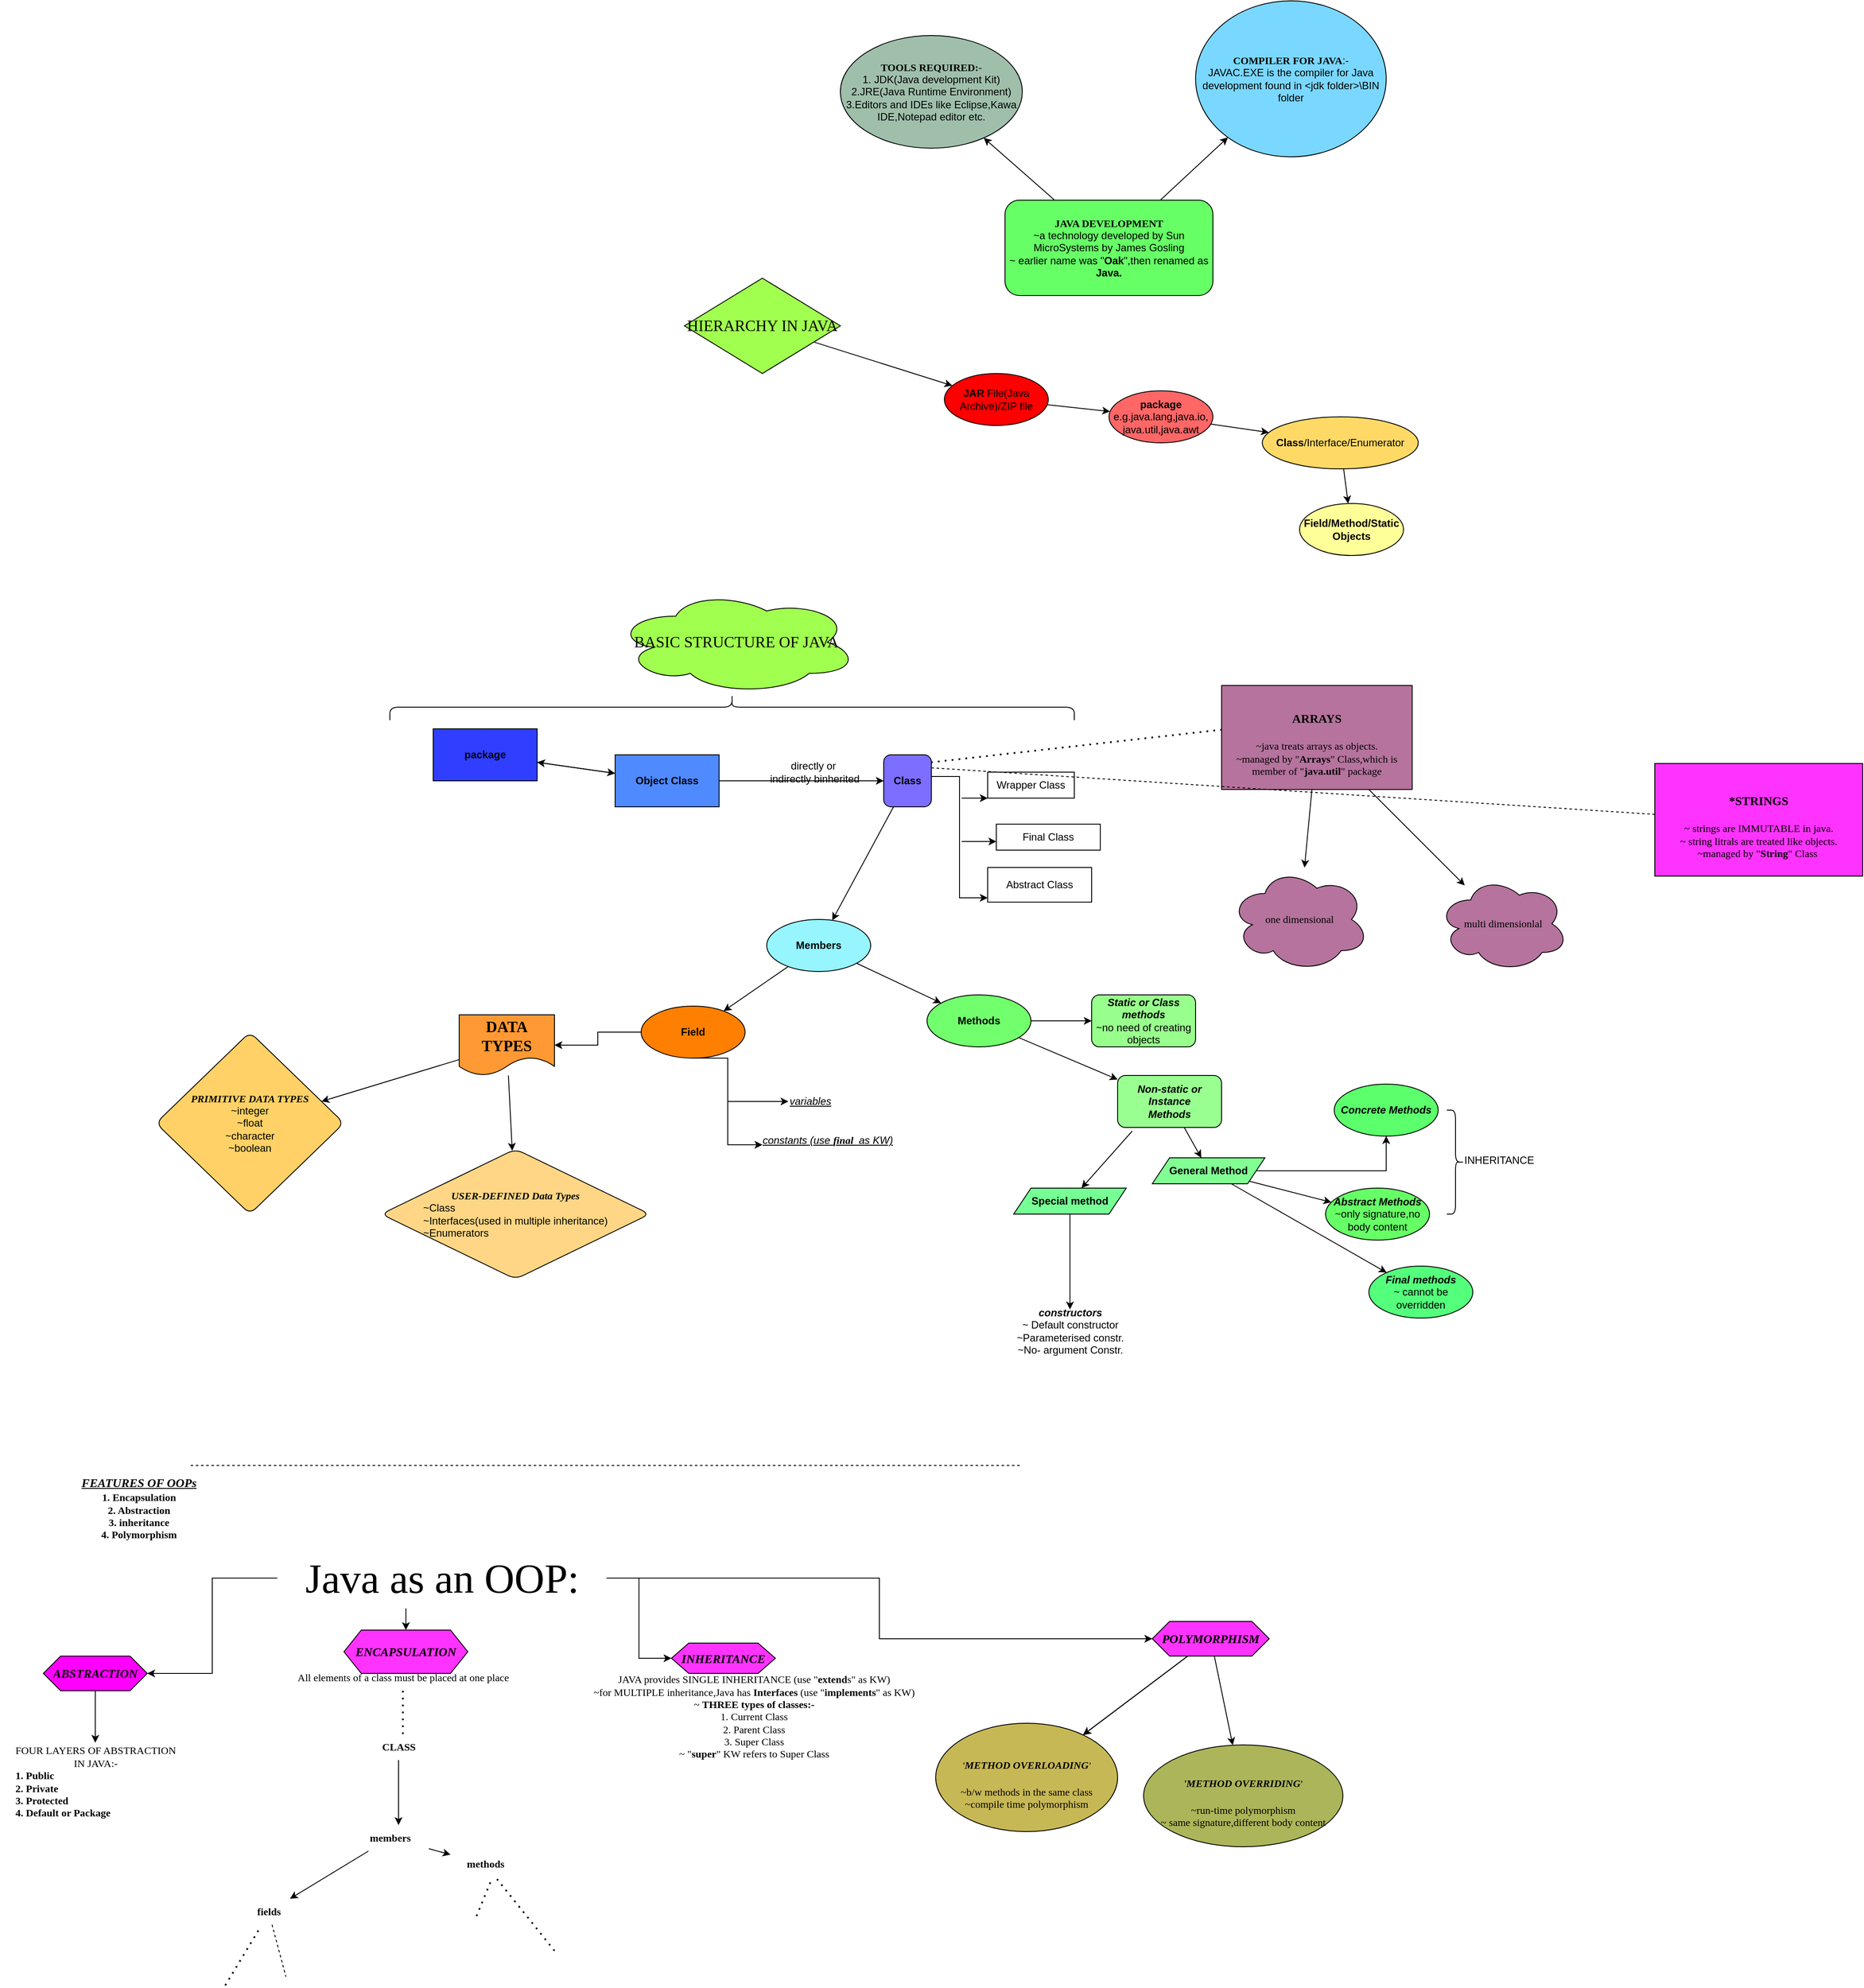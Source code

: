 <mxfile version="20.0.4" type="github" pages="2">
  <diagram id="sH5qiCcOdGeGCvfAOboL" name="Page-1">
    <mxGraphModel dx="1935" dy="1651" grid="1" gridSize="10" guides="1" tooltips="1" connect="1" arrows="1" fold="1" page="1" pageScale="1" pageWidth="827" pageHeight="1169" math="0" shadow="0">
      <root>
        <mxCell id="0" />
        <mxCell id="1" parent="0" />
        <mxCell id="B9Iz-INxXwkHirPRDV6O-6" value="" style="edgeStyle=none;rounded=0;orthogonalLoop=1;jettySize=auto;html=1;" parent="1" source="B9Iz-INxXwkHirPRDV6O-1" target="B9Iz-INxXwkHirPRDV6O-5" edge="1">
          <mxGeometry relative="1" as="geometry" />
        </mxCell>
        <mxCell id="B9Iz-INxXwkHirPRDV6O-11" value="" style="edgeStyle=none;rounded=0;orthogonalLoop=1;jettySize=auto;html=1;" parent="1" source="B9Iz-INxXwkHirPRDV6O-1" target="B9Iz-INxXwkHirPRDV6O-10" edge="1">
          <mxGeometry relative="1" as="geometry" />
        </mxCell>
        <mxCell id="B9Iz-INxXwkHirPRDV6O-1" value="&lt;font face=&quot;Lucida Console&quot;&gt;&lt;b&gt;JAVA DEVELOPMENT&lt;/b&gt;&lt;/font&gt;&lt;br&gt;~a technology developed by Sun MicroSystems by James Gosling&lt;br&gt;~ earlier name was &quot;&lt;b&gt;Oak&lt;/b&gt;&quot;,then renamed as &lt;b&gt;Java.&lt;/b&gt;" style="rounded=1;whiteSpace=wrap;html=1;fillColor=#66FF66;" parent="1" vertex="1">
          <mxGeometry x="350" y="220" width="240" height="110" as="geometry" />
        </mxCell>
        <mxCell id="B9Iz-INxXwkHirPRDV6O-5" value="&lt;font face=&quot;Lucida Console&quot;&gt;&lt;b&gt;TOOLS REQUIRED:&lt;/b&gt;-&lt;/font&gt;&lt;br&gt;1. JDK(Java development Kit)&lt;br&gt;2.JRE(Java Runtime Environment)&lt;br&gt;3.Editors and IDEs like Eclipse,Kawa IDE,Notepad editor etc." style="ellipse;whiteSpace=wrap;html=1;rounded=1;strokeColor=#000000;fillColor=#9FBFAB;" parent="1" vertex="1">
          <mxGeometry x="160" y="30" width="210" height="130" as="geometry" />
        </mxCell>
        <mxCell id="B9Iz-INxXwkHirPRDV6O-10" value="&lt;b&gt;&lt;font face=&quot;Lucida Console&quot;&gt;COMPILER FOR JAVA&lt;/font&gt;&lt;/b&gt;:-&lt;br&gt;JAVAC.EXE is the compiler for Java development found in &amp;lt;jdk folder&amp;gt;\BIN folder" style="ellipse;whiteSpace=wrap;html=1;rounded=1;fillColor=#7AD7FF;" parent="1" vertex="1">
          <mxGeometry x="570" y="-10" width="220" height="180" as="geometry" />
        </mxCell>
        <mxCell id="B9Iz-INxXwkHirPRDV6O-14" value="" style="edgeStyle=none;rounded=0;orthogonalLoop=1;jettySize=auto;html=1;" parent="1" source="B9Iz-INxXwkHirPRDV6O-12" target="B9Iz-INxXwkHirPRDV6O-13" edge="1">
          <mxGeometry relative="1" as="geometry" />
        </mxCell>
        <mxCell id="B9Iz-INxXwkHirPRDV6O-12" value="&lt;font face=&quot;Georgia&quot; style=&quot;font-size: 18px;&quot;&gt;HIERARCHY IN JAVA&lt;/font&gt;" style="rhombus;whiteSpace=wrap;html=1;strokeColor=#000000;fillColor=#A1FF4F;" parent="1" vertex="1">
          <mxGeometry x="-20" y="310" width="180" height="110" as="geometry" />
        </mxCell>
        <mxCell id="B9Iz-INxXwkHirPRDV6O-16" value="" style="edgeStyle=none;rounded=0;orthogonalLoop=1;jettySize=auto;html=1;" parent="1" source="B9Iz-INxXwkHirPRDV6O-13" target="B9Iz-INxXwkHirPRDV6O-15" edge="1">
          <mxGeometry relative="1" as="geometry" />
        </mxCell>
        <mxCell id="B9Iz-INxXwkHirPRDV6O-13" value="&lt;b&gt;JAR &lt;/b&gt;File(Java Archive)/ZIP file" style="ellipse;whiteSpace=wrap;html=1;fillColor=#FF0000;strokeColor=#000000;" parent="1" vertex="1">
          <mxGeometry x="280" y="420" width="120" height="60" as="geometry" />
        </mxCell>
        <mxCell id="B9Iz-INxXwkHirPRDV6O-18" value="" style="edgeStyle=none;rounded=0;orthogonalLoop=1;jettySize=auto;html=1;" parent="1" source="B9Iz-INxXwkHirPRDV6O-15" target="B9Iz-INxXwkHirPRDV6O-17" edge="1">
          <mxGeometry relative="1" as="geometry" />
        </mxCell>
        <mxCell id="B9Iz-INxXwkHirPRDV6O-15" value="&lt;b&gt;package&lt;/b&gt;&lt;br&gt;e.g.java.lang,java.io,&lt;br&gt;java.util,java.awt" style="ellipse;whiteSpace=wrap;html=1;fillColor=#FF6666;strokeColor=#000000;" parent="1" vertex="1">
          <mxGeometry x="470" y="440" width="120" height="60" as="geometry" />
        </mxCell>
        <mxCell id="B9Iz-INxXwkHirPRDV6O-20" value="" style="edgeStyle=none;rounded=0;orthogonalLoop=1;jettySize=auto;html=1;" parent="1" source="B9Iz-INxXwkHirPRDV6O-17" target="B9Iz-INxXwkHirPRDV6O-19" edge="1">
          <mxGeometry relative="1" as="geometry" />
        </mxCell>
        <mxCell id="B9Iz-INxXwkHirPRDV6O-17" value="&lt;b&gt;Class&lt;/b&gt;/Interface/Enumerator" style="ellipse;whiteSpace=wrap;html=1;fillColor=#FFD966;strokeColor=#000000;" parent="1" vertex="1">
          <mxGeometry x="647" y="470" width="180" height="60" as="geometry" />
        </mxCell>
        <mxCell id="B9Iz-INxXwkHirPRDV6O-19" value="&lt;b&gt;Field/Method/Static Objects&lt;/b&gt;" style="ellipse;whiteSpace=wrap;html=1;fillColor=#FFFF99;strokeColor=#000000;" parent="1" vertex="1">
          <mxGeometry x="690" y="570" width="120" height="60" as="geometry" />
        </mxCell>
        <mxCell id="B9Iz-INxXwkHirPRDV6O-23" value="&lt;font face=&quot;Comic Sans MS&quot; style=&quot;font-size: 18px;&quot;&gt;BASIC STRUCTURE OF JAVA&lt;/font&gt;" style="ellipse;shape=cloud;whiteSpace=wrap;html=1;strokeColor=#000000;fillColor=#A1FF4F;" parent="1" vertex="1">
          <mxGeometry x="-100" y="670" width="280" height="120" as="geometry" />
        </mxCell>
        <mxCell id="B9Iz-INxXwkHirPRDV6O-32" value="" style="edgeStyle=none;rounded=0;orthogonalLoop=1;jettySize=auto;html=1;" parent="1" source="B9Iz-INxXwkHirPRDV6O-27" target="B9Iz-INxXwkHirPRDV6O-31" edge="1">
          <mxGeometry relative="1" as="geometry" />
        </mxCell>
        <mxCell id="B9Iz-INxXwkHirPRDV6O-27" value="&lt;b&gt;package&lt;/b&gt;" style="whiteSpace=wrap;html=1;strokeColor=#000000;fillColor=#303EFF;" parent="1" vertex="1">
          <mxGeometry x="-310" y="830" width="120" height="60" as="geometry" />
        </mxCell>
        <mxCell id="B9Iz-INxXwkHirPRDV6O-28" value="" style="shape=curlyBracket;whiteSpace=wrap;html=1;rounded=1;flipH=1;strokeColor=#000000;fillColor=#FF8000;direction=south;" parent="1" vertex="1">
          <mxGeometry x="-360" y="790" width="790" height="30" as="geometry" />
        </mxCell>
        <mxCell id="B9Iz-INxXwkHirPRDV6O-36" value="" style="edgeStyle=none;rounded=0;orthogonalLoop=1;jettySize=auto;html=1;" parent="1" source="B9Iz-INxXwkHirPRDV6O-31" target="B9Iz-INxXwkHirPRDV6O-35" edge="1">
          <mxGeometry relative="1" as="geometry" />
        </mxCell>
        <mxCell id="1tp41s8w3gV_eY9NmaiI-1" value="" style="edgeStyle=none;rounded=0;orthogonalLoop=1;jettySize=auto;html=1;fontFamily=Verdana;fontSize=12;" parent="1" source="B9Iz-INxXwkHirPRDV6O-31" target="B9Iz-INxXwkHirPRDV6O-27" edge="1">
          <mxGeometry relative="1" as="geometry" />
        </mxCell>
        <mxCell id="B9Iz-INxXwkHirPRDV6O-31" value="&lt;b&gt;Object Class&lt;/b&gt;" style="whiteSpace=wrap;html=1;fillColor=#4F8AFF;strokeColor=#000000;" parent="1" vertex="1">
          <mxGeometry x="-100" y="860" width="120" height="60" as="geometry" />
        </mxCell>
        <mxCell id="B9Iz-INxXwkHirPRDV6O-39" style="edgeStyle=elbowEdgeStyle;rounded=0;orthogonalLoop=1;jettySize=auto;html=1;exitX=1;exitY=0.5;exitDx=0;exitDy=0;" parent="1" edge="1">
          <mxGeometry relative="1" as="geometry">
            <mxPoint x="330" y="1025" as="targetPoint" />
            <mxPoint x="265" y="885" as="sourcePoint" />
          </mxGeometry>
        </mxCell>
        <mxCell id="B9Iz-INxXwkHirPRDV6O-50" value="" style="edgeStyle=none;rounded=0;orthogonalLoop=1;jettySize=auto;html=1;" parent="1" source="B9Iz-INxXwkHirPRDV6O-35" target="B9Iz-INxXwkHirPRDV6O-49" edge="1">
          <mxGeometry relative="1" as="geometry" />
        </mxCell>
        <mxCell id="B9Iz-INxXwkHirPRDV6O-35" value="&lt;b&gt;Class&lt;/b&gt;" style="rounded=1;whiteSpace=wrap;html=1;fillColor=#7C6EFF;strokeColor=#000000;" parent="1" vertex="1">
          <mxGeometry x="210" y="860" width="55" height="60" as="geometry" />
        </mxCell>
        <mxCell id="B9Iz-INxXwkHirPRDV6O-37" value="directly or&amp;nbsp;&lt;br&gt;indirectly binherited" style="text;html=1;align=center;verticalAlign=middle;resizable=0;points=[];autosize=1;strokeColor=none;fillColor=none;" parent="1" vertex="1">
          <mxGeometry x="65" y="860" width="130" height="40" as="geometry" />
        </mxCell>
        <mxCell id="B9Iz-INxXwkHirPRDV6O-40" value="" style="endArrow=classic;html=1;rounded=0;" parent="1" edge="1">
          <mxGeometry width="50" height="50" relative="1" as="geometry">
            <mxPoint x="300" y="910" as="sourcePoint" />
            <mxPoint x="330" y="910" as="targetPoint" />
          </mxGeometry>
        </mxCell>
        <mxCell id="B9Iz-INxXwkHirPRDV6O-41" value="Wrapper Class" style="whiteSpace=wrap;html=1;strokeColor=#000000;fillColor=#FFFFFF;" parent="1" vertex="1">
          <mxGeometry x="330" y="880" width="100" height="30" as="geometry" />
        </mxCell>
        <mxCell id="B9Iz-INxXwkHirPRDV6O-43" value="" style="endArrow=classic;html=1;rounded=0;" parent="1" edge="1">
          <mxGeometry width="50" height="50" relative="1" as="geometry">
            <mxPoint x="300" y="960" as="sourcePoint" />
            <mxPoint x="340" y="960" as="targetPoint" />
          </mxGeometry>
        </mxCell>
        <mxCell id="B9Iz-INxXwkHirPRDV6O-44" value="Final Class" style="whiteSpace=wrap;html=1;strokeColor=#000000;fillColor=#FFFFFF;" parent="1" vertex="1">
          <mxGeometry x="340" y="940" width="120" height="30" as="geometry" />
        </mxCell>
        <mxCell id="B9Iz-INxXwkHirPRDV6O-45" value="Abstract Class" style="whiteSpace=wrap;html=1;strokeColor=#000000;fillColor=#FFFFFF;" parent="1" vertex="1">
          <mxGeometry x="330" y="990" width="120" height="40" as="geometry" />
        </mxCell>
        <mxCell id="B9Iz-INxXwkHirPRDV6O-52" value="" style="edgeStyle=none;rounded=0;orthogonalLoop=1;jettySize=auto;html=1;" parent="1" source="B9Iz-INxXwkHirPRDV6O-49" target="B9Iz-INxXwkHirPRDV6O-51" edge="1">
          <mxGeometry relative="1" as="geometry" />
        </mxCell>
        <mxCell id="B9Iz-INxXwkHirPRDV6O-57" value="" style="edgeStyle=none;rounded=0;orthogonalLoop=1;jettySize=auto;html=1;" parent="1" source="B9Iz-INxXwkHirPRDV6O-49" target="B9Iz-INxXwkHirPRDV6O-56" edge="1">
          <mxGeometry relative="1" as="geometry" />
        </mxCell>
        <mxCell id="B9Iz-INxXwkHirPRDV6O-49" value="&lt;b&gt;Members&lt;/b&gt;" style="ellipse;whiteSpace=wrap;html=1;fillColor=#96F5FF;strokeColor=#000000;rounded=1;" parent="1" vertex="1">
          <mxGeometry x="75" y="1050" width="120" height="60" as="geometry" />
        </mxCell>
        <mxCell id="B9Iz-INxXwkHirPRDV6O-59" value="" style="edgeStyle=none;rounded=0;orthogonalLoop=1;jettySize=auto;html=1;" parent="1" source="B9Iz-INxXwkHirPRDV6O-51" target="B9Iz-INxXwkHirPRDV6O-58" edge="1">
          <mxGeometry relative="1" as="geometry" />
        </mxCell>
        <mxCell id="B9Iz-INxXwkHirPRDV6O-61" value="" style="edgeStyle=none;rounded=0;orthogonalLoop=1;jettySize=auto;html=1;" parent="1" source="B9Iz-INxXwkHirPRDV6O-51" target="B9Iz-INxXwkHirPRDV6O-60" edge="1">
          <mxGeometry relative="1" as="geometry" />
        </mxCell>
        <mxCell id="B9Iz-INxXwkHirPRDV6O-51" value="&lt;b&gt;Methods&lt;/b&gt;" style="ellipse;whiteSpace=wrap;html=1;fillColor=#72FF6E;strokeColor=#000000;rounded=1;" parent="1" vertex="1">
          <mxGeometry x="260" y="1137" width="120" height="60" as="geometry" />
        </mxCell>
        <mxCell id="B9Iz-INxXwkHirPRDV6O-93" style="edgeStyle=elbowEdgeStyle;rounded=0;orthogonalLoop=1;jettySize=auto;html=1;exitX=0.5;exitY=1;exitDx=0;exitDy=0;" parent="1" source="B9Iz-INxXwkHirPRDV6O-56" edge="1">
          <mxGeometry relative="1" as="geometry">
            <mxPoint x="70" y="1310" as="targetPoint" />
          </mxGeometry>
        </mxCell>
        <mxCell id="B9Iz-INxXwkHirPRDV6O-100" value="" style="edgeStyle=elbowEdgeStyle;rounded=0;orthogonalLoop=1;jettySize=auto;html=1;" parent="1" source="B9Iz-INxXwkHirPRDV6O-56" target="B9Iz-INxXwkHirPRDV6O-99" edge="1">
          <mxGeometry relative="1" as="geometry" />
        </mxCell>
        <mxCell id="B9Iz-INxXwkHirPRDV6O-56" value="&lt;b&gt;Field&lt;/b&gt;" style="ellipse;whiteSpace=wrap;html=1;fillColor=#FF8000;strokeColor=#000000;rounded=1;" parent="1" vertex="1">
          <mxGeometry x="-70" y="1150" width="120" height="60" as="geometry" />
        </mxCell>
        <mxCell id="B9Iz-INxXwkHirPRDV6O-58" value="&lt;b&gt;&lt;i&gt;Static or Class methods&lt;/i&gt;&lt;/b&gt;&lt;br&gt;~no need of creating objects" style="rounded=1;whiteSpace=wrap;html=1;fillColor=#98FF8C;strokeColor=#000000;" parent="1" vertex="1">
          <mxGeometry x="450" y="1137" width="120" height="60" as="geometry" />
        </mxCell>
        <mxCell id="B9Iz-INxXwkHirPRDV6O-63" value="" style="edgeStyle=none;rounded=0;orthogonalLoop=1;jettySize=auto;html=1;" parent="1" source="B9Iz-INxXwkHirPRDV6O-60" target="B9Iz-INxXwkHirPRDV6O-62" edge="1">
          <mxGeometry relative="1" as="geometry" />
        </mxCell>
        <mxCell id="B9Iz-INxXwkHirPRDV6O-60" value="&lt;i&gt;&lt;b&gt;Non-static or Instance&lt;br&gt;Methods&lt;/b&gt;&lt;/i&gt;" style="whiteSpace=wrap;html=1;fillColor=#99FF91;strokeColor=#000000;rounded=1;" parent="1" vertex="1">
          <mxGeometry x="480" y="1230" width="120" height="60" as="geometry" />
        </mxCell>
        <mxCell id="B9Iz-INxXwkHirPRDV6O-65" value="" style="edgeStyle=orthogonalEdgeStyle;rounded=0;orthogonalLoop=1;jettySize=auto;html=1;" parent="1" source="B9Iz-INxXwkHirPRDV6O-62" target="B9Iz-INxXwkHirPRDV6O-64" edge="1">
          <mxGeometry relative="1" as="geometry" />
        </mxCell>
        <mxCell id="B9Iz-INxXwkHirPRDV6O-69" value="" style="edgeStyle=none;rounded=0;orthogonalLoop=1;jettySize=auto;html=1;" parent="1" source="B9Iz-INxXwkHirPRDV6O-62" target="B9Iz-INxXwkHirPRDV6O-68" edge="1">
          <mxGeometry relative="1" as="geometry" />
        </mxCell>
        <mxCell id="B9Iz-INxXwkHirPRDV6O-71" value="" style="edgeStyle=none;rounded=0;orthogonalLoop=1;jettySize=auto;html=1;" parent="1" source="B9Iz-INxXwkHirPRDV6O-62" target="B9Iz-INxXwkHirPRDV6O-70" edge="1">
          <mxGeometry relative="1" as="geometry" />
        </mxCell>
        <mxCell id="B9Iz-INxXwkHirPRDV6O-83" value="" style="edgeStyle=none;rounded=0;orthogonalLoop=1;jettySize=auto;html=1;exitX=0.14;exitY=1.071;exitDx=0;exitDy=0;exitPerimeter=0;" parent="1" source="B9Iz-INxXwkHirPRDV6O-60" target="B9Iz-INxXwkHirPRDV6O-82" edge="1">
          <mxGeometry relative="1" as="geometry">
            <mxPoint x="500" y="1300" as="sourcePoint" />
          </mxGeometry>
        </mxCell>
        <mxCell id="B9Iz-INxXwkHirPRDV6O-62" value="&lt;b&gt;General Method&lt;/b&gt;" style="shape=parallelogram;perimeter=parallelogramPerimeter;whiteSpace=wrap;html=1;fixedSize=1;fillColor=#82FF93;strokeColor=#000000;rounded=1;arcSize=0;" parent="1" vertex="1">
          <mxGeometry x="520" y="1325" width="130" height="30" as="geometry" />
        </mxCell>
        <mxCell id="B9Iz-INxXwkHirPRDV6O-64" value="&lt;i&gt;&lt;b&gt;Concrete Methods&lt;/b&gt;&lt;/i&gt;" style="ellipse;whiteSpace=wrap;html=1;fillColor=#5CFF6C;strokeColor=#000000;rounded=1;arcSize=0;" parent="1" vertex="1">
          <mxGeometry x="730" y="1240" width="120" height="60" as="geometry" />
        </mxCell>
        <mxCell id="B9Iz-INxXwkHirPRDV6O-68" value="&lt;b&gt;&lt;i&gt;Abstract Methods&lt;/i&gt;&lt;/b&gt;&lt;br&gt;~only signature,no body content" style="ellipse;whiteSpace=wrap;html=1;fillColor=#66FF66;strokeColor=#000000;rounded=1;arcSize=0;" parent="1" vertex="1">
          <mxGeometry x="720" y="1360" width="120" height="60" as="geometry" />
        </mxCell>
        <mxCell id="B9Iz-INxXwkHirPRDV6O-70" value="&lt;i&gt;&lt;b&gt;Final methods&lt;/b&gt;&lt;/i&gt;&lt;br&gt;~ cannot be overridden" style="ellipse;whiteSpace=wrap;html=1;fillColor=#54FF7C;strokeColor=#000000;rounded=1;arcSize=0;" parent="1" vertex="1">
          <mxGeometry x="770" y="1450" width="120" height="60" as="geometry" />
        </mxCell>
        <mxCell id="B9Iz-INxXwkHirPRDV6O-72" value="" style="shape=curlyBracket;whiteSpace=wrap;html=1;rounded=1;flipH=1;strokeColor=#000000;fillColor=#FFFFFF;" parent="1" vertex="1">
          <mxGeometry x="860" y="1270" width="20" height="120" as="geometry" />
        </mxCell>
        <mxCell id="B9Iz-INxXwkHirPRDV6O-76" value="&lt;br&gt;INHERITANCE" style="text;html=1;align=center;verticalAlign=middle;resizable=0;points=[];autosize=1;strokeColor=none;fillColor=none;" parent="1" vertex="1">
          <mxGeometry x="870" y="1300" width="100" height="40" as="geometry" />
        </mxCell>
        <mxCell id="B9Iz-INxXwkHirPRDV6O-82" value="&lt;b&gt;Special method&lt;/b&gt;" style="shape=parallelogram;perimeter=parallelogramPerimeter;whiteSpace=wrap;html=1;fixedSize=1;fillColor=#75FF95;strokeColor=#000000;rounded=1;arcSize=0;" parent="1" vertex="1">
          <mxGeometry x="360" y="1360" width="130" height="30" as="geometry" />
        </mxCell>
        <mxCell id="B9Iz-INxXwkHirPRDV6O-90" value="" style="endArrow=classic;html=1;rounded=0;exitX=0.5;exitY=1;exitDx=0;exitDy=0;" parent="1" source="B9Iz-INxXwkHirPRDV6O-82" edge="1">
          <mxGeometry width="50" height="50" relative="1" as="geometry">
            <mxPoint x="490" y="1410" as="sourcePoint" />
            <mxPoint x="425" y="1500" as="targetPoint" />
          </mxGeometry>
        </mxCell>
        <mxCell id="B9Iz-INxXwkHirPRDV6O-92" value="&lt;b&gt;&lt;i&gt;constructors&lt;/i&gt;&lt;/b&gt;&lt;br&gt;~ Default constructor&lt;br&gt;~Parameterised constr.&lt;br&gt;~No- argument Constr." style="text;html=1;align=center;verticalAlign=middle;resizable=0;points=[];autosize=1;strokeColor=none;fillColor=none;" parent="1" vertex="1">
          <mxGeometry x="350" y="1490" width="150" height="70" as="geometry" />
        </mxCell>
        <mxCell id="B9Iz-INxXwkHirPRDV6O-94" value="" style="endArrow=classic;html=1;rounded=0;" parent="1" edge="1">
          <mxGeometry width="50" height="50" relative="1" as="geometry">
            <mxPoint x="30" y="1260" as="sourcePoint" />
            <mxPoint x="100" y="1260" as="targetPoint" />
          </mxGeometry>
        </mxCell>
        <mxCell id="B9Iz-INxXwkHirPRDV6O-95" value="&lt;u&gt;&lt;i&gt;variables&lt;/i&gt;&lt;/u&gt;" style="text;html=1;align=center;verticalAlign=middle;resizable=0;points=[];autosize=1;strokeColor=none;fillColor=none;" parent="1" vertex="1">
          <mxGeometry x="90" y="1245" width="70" height="30" as="geometry" />
        </mxCell>
        <mxCell id="B9Iz-INxXwkHirPRDV6O-96" value="&lt;i&gt;&lt;u&gt;constants (use &lt;b&gt;&lt;font face=&quot;Verdana&quot;&gt;final&amp;nbsp;&lt;/font&gt;&lt;/b&gt; as KW)&lt;/u&gt;&lt;/i&gt;" style="text;html=1;align=center;verticalAlign=middle;resizable=0;points=[];autosize=1;strokeColor=none;fillColor=none;" parent="1" vertex="1">
          <mxGeometry x="55" y="1290" width="180" height="30" as="geometry" />
        </mxCell>
        <mxCell id="B9Iz-INxXwkHirPRDV6O-104" value="" style="edgeStyle=none;rounded=0;orthogonalLoop=1;jettySize=auto;html=1;" parent="1" source="B9Iz-INxXwkHirPRDV6O-99" target="B9Iz-INxXwkHirPRDV6O-103" edge="1">
          <mxGeometry relative="1" as="geometry" />
        </mxCell>
        <mxCell id="B9Iz-INxXwkHirPRDV6O-106" value="" style="edgeStyle=none;rounded=0;orthogonalLoop=1;jettySize=auto;html=1;" parent="1" source="B9Iz-INxXwkHirPRDV6O-99" target="B9Iz-INxXwkHirPRDV6O-105" edge="1">
          <mxGeometry relative="1" as="geometry" />
        </mxCell>
        <mxCell id="B9Iz-INxXwkHirPRDV6O-99" value="&lt;font style=&quot;font-size: 18px;&quot; face=&quot;Times New Roman&quot;&gt;&lt;b&gt;DATA TYPES&lt;/b&gt;&lt;/font&gt;" style="shape=document;whiteSpace=wrap;html=1;boundedLbl=1;fillColor=#FF9933;strokeColor=#000000;rounded=1;" parent="1" vertex="1">
          <mxGeometry x="-280" y="1160" width="110" height="70" as="geometry" />
        </mxCell>
        <mxCell id="B9Iz-INxXwkHirPRDV6O-103" value="&lt;font face=&quot;Verdana&quot;&gt;&lt;b&gt;&lt;i&gt;PRIMITIVE DATA TYPES&lt;/i&gt;&lt;/b&gt;&lt;/font&gt;&lt;br&gt;~integer&lt;br&gt;~float&lt;br&gt;~character&lt;br&gt;~boolean" style="rhombus;whiteSpace=wrap;html=1;fillColor=#FFD166;strokeColor=#000000;rounded=1;" parent="1" vertex="1">
          <mxGeometry x="-630" y="1180" width="217" height="210" as="geometry" />
        </mxCell>
        <mxCell id="B9Iz-INxXwkHirPRDV6O-105" value="&lt;font face=&quot;Verdana&quot;&gt;&lt;b&gt;&lt;i&gt;USER-DEFINED Data Types&lt;br&gt;&lt;/i&gt;&lt;/b&gt;&lt;/font&gt;&lt;div style=&quot;text-align: justify;&quot;&gt;&lt;span style=&quot;background-color: initial;&quot;&gt;~Class&lt;/span&gt;&lt;/div&gt;&lt;div style=&quot;text-align: justify;&quot;&gt;&lt;span style=&quot;background-color: initial;&quot;&gt;~Interfaces(used in multiple inheritance)&lt;/span&gt;&lt;/div&gt;&lt;div style=&quot;text-align: justify;&quot;&gt;&lt;span style=&quot;background-color: initial;&quot;&gt;~Enumerators&lt;/span&gt;&lt;/div&gt;" style="rhombus;whiteSpace=wrap;html=1;fillColor=#FFD685;strokeColor=#000000;rounded=1;" parent="1" vertex="1">
          <mxGeometry x="-370" y="1315" width="310" height="150" as="geometry" />
        </mxCell>
        <mxCell id="B9Iz-INxXwkHirPRDV6O-109" value="" style="endArrow=none;dashed=1;html=1;rounded=0;" parent="1" edge="1">
          <mxGeometry width="50" height="50" relative="1" as="geometry">
            <mxPoint x="-590" y="1680" as="sourcePoint" />
            <mxPoint x="370" y="1680" as="targetPoint" />
          </mxGeometry>
        </mxCell>
        <mxCell id="B9Iz-INxXwkHirPRDV6O-110" value="&lt;font face=&quot;Times New Roman&quot;&gt;&lt;b&gt;&lt;i&gt;&lt;u&gt;&lt;font style=&quot;font-size: 14px;&quot;&gt;FEATURES OF OOPs&lt;/font&gt;&lt;/u&gt;&lt;/i&gt;&lt;br&gt;1. Encapsulation&lt;br&gt;2. Abstraction&lt;br&gt;3. inheritance&lt;br&gt;4. Polymorphism&lt;/b&gt;&lt;/font&gt;" style="text;html=1;align=center;verticalAlign=middle;resizable=0;points=[];autosize=1;strokeColor=none;fillColor=none;" parent="1" vertex="1">
          <mxGeometry x="-730" y="1685" width="160" height="90" as="geometry" />
        </mxCell>
        <mxCell id="B9Iz-INxXwkHirPRDV6O-116" value="" style="edgeStyle=elbowEdgeStyle;rounded=0;orthogonalLoop=1;jettySize=auto;html=1;fontFamily=Verdana;fontSize=12;" parent="1" source="B9Iz-INxXwkHirPRDV6O-111" target="B9Iz-INxXwkHirPRDV6O-115" edge="1">
          <mxGeometry relative="1" as="geometry" />
        </mxCell>
        <mxCell id="B9Iz-INxXwkHirPRDV6O-120" value="" style="edgeStyle=elbowEdgeStyle;rounded=0;orthogonalLoop=1;jettySize=auto;html=1;fontFamily=Verdana;fontSize=12;" parent="1" source="B9Iz-INxXwkHirPRDV6O-111" target="B9Iz-INxXwkHirPRDV6O-119" edge="1">
          <mxGeometry relative="1" as="geometry" />
        </mxCell>
        <mxCell id="B9Iz-INxXwkHirPRDV6O-147" value="" style="edgeStyle=elbowEdgeStyle;rounded=0;orthogonalLoop=1;jettySize=auto;html=1;fontFamily=Verdana;fontSize=12;" parent="1" source="B9Iz-INxXwkHirPRDV6O-111" target="B9Iz-INxXwkHirPRDV6O-146" edge="1">
          <mxGeometry relative="1" as="geometry" />
        </mxCell>
        <mxCell id="B9Iz-INxXwkHirPRDV6O-154" value="" style="edgeStyle=elbowEdgeStyle;rounded=0;orthogonalLoop=1;jettySize=auto;html=1;fontFamily=Verdana;fontSize=12;" parent="1" source="B9Iz-INxXwkHirPRDV6O-111" target="B9Iz-INxXwkHirPRDV6O-153" edge="1">
          <mxGeometry relative="1" as="geometry" />
        </mxCell>
        <mxCell id="B9Iz-INxXwkHirPRDV6O-111" value="&lt;font face=&quot;Comic Sans MS&quot; style=&quot;font-size: 48px;&quot;&gt;Java as an OOP:&lt;/font&gt;" style="text;html=1;align=center;verticalAlign=middle;resizable=0;points=[];autosize=1;strokeColor=none;fillColor=none;" parent="1" vertex="1">
          <mxGeometry x="-490" y="1775" width="380" height="70" as="geometry" />
        </mxCell>
        <mxCell id="B9Iz-INxXwkHirPRDV6O-117" style="edgeStyle=elbowEdgeStyle;rounded=0;orthogonalLoop=1;jettySize=auto;html=1;fontFamily=Verdana;fontSize=12;" parent="1" source="B9Iz-INxXwkHirPRDV6O-115" edge="1">
          <mxGeometry relative="1" as="geometry">
            <mxPoint x="-700" y="2000" as="targetPoint" />
          </mxGeometry>
        </mxCell>
        <mxCell id="B9Iz-INxXwkHirPRDV6O-115" value="&lt;h3&gt;&lt;i&gt;ABSTRACTION&lt;/i&gt;&lt;/h3&gt;" style="shape=hexagon;perimeter=hexagonPerimeter2;whiteSpace=wrap;html=1;fixedSize=1;fontFamily=Verdana;fontSize=12;strokeColor=#000000;fillColor=#FF00FF;size=20;" parent="1" vertex="1">
          <mxGeometry x="-760" y="1900" width="120" height="40" as="geometry" />
        </mxCell>
        <mxCell id="B9Iz-INxXwkHirPRDV6O-118" value="FOUR LAYERS OF ABSTRACTION&lt;br&gt;IN JAVA:-&lt;br&gt;&lt;div style=&quot;text-align: justify;&quot;&gt;&lt;span style=&quot;background-color: initial;&quot;&gt;&lt;b&gt;1. Public&lt;/b&gt;&lt;/span&gt;&lt;/div&gt;&lt;div style=&quot;text-align: justify;&quot;&gt;&lt;span style=&quot;background-color: initial;&quot;&gt;&lt;b&gt;2. Private&lt;/b&gt;&lt;/span&gt;&lt;/div&gt;&lt;div style=&quot;text-align: justify;&quot;&gt;&lt;span style=&quot;background-color: initial;&quot;&gt;&lt;b&gt;3. Protected&lt;/b&gt;&lt;/span&gt;&lt;/div&gt;&lt;div style=&quot;text-align: justify;&quot;&gt;&lt;span style=&quot;background-color: initial;&quot;&gt;&lt;b&gt;4. Default or Package&lt;/b&gt;&amp;nbsp;&lt;/span&gt;&lt;/div&gt;" style="text;html=1;align=center;verticalAlign=middle;resizable=0;points=[];autosize=1;strokeColor=none;fillColor=none;fontSize=12;fontFamily=Verdana;" parent="1" vertex="1">
          <mxGeometry x="-810" y="1995" width="220" height="100" as="geometry" />
        </mxCell>
        <mxCell id="B9Iz-INxXwkHirPRDV6O-119" value="&lt;h3&gt;&lt;i&gt;ENCAPSULATION&lt;/i&gt;&lt;/h3&gt;" style="shape=hexagon;perimeter=hexagonPerimeter2;whiteSpace=wrap;html=1;fixedSize=1;fontFamily=Verdana;fontSize=12;strokeColor=#000000;fillColor=#FF33FF;" parent="1" vertex="1">
          <mxGeometry x="-413" y="1870" width="143" height="50" as="geometry" />
        </mxCell>
        <mxCell id="B9Iz-INxXwkHirPRDV6O-123" value="All elements of a class must be placed at one place" style="text;html=1;align=center;verticalAlign=middle;resizable=0;points=[];autosize=1;strokeColor=none;fillColor=none;fontSize=12;fontFamily=Verdana;" parent="1" vertex="1">
          <mxGeometry x="-510" y="1910" width="330" height="30" as="geometry" />
        </mxCell>
        <mxCell id="B9Iz-INxXwkHirPRDV6O-124" value="" style="endArrow=none;dashed=1;html=1;dashPattern=1 3;strokeWidth=2;rounded=0;fontFamily=Verdana;fontSize=12;" parent="1" source="B9Iz-INxXwkHirPRDV6O-123" edge="1">
          <mxGeometry width="50" height="50" relative="1" as="geometry">
            <mxPoint x="-230" y="1870" as="sourcePoint" />
            <mxPoint x="-345" y="1990" as="targetPoint" />
          </mxGeometry>
        </mxCell>
        <mxCell id="B9Iz-INxXwkHirPRDV6O-127" value="" style="edgeStyle=elbowEdgeStyle;rounded=0;orthogonalLoop=1;jettySize=auto;html=1;fontFamily=Verdana;fontSize=12;" parent="1" source="B9Iz-INxXwkHirPRDV6O-125" target="B9Iz-INxXwkHirPRDV6O-126" edge="1">
          <mxGeometry relative="1" as="geometry" />
        </mxCell>
        <mxCell id="B9Iz-INxXwkHirPRDV6O-125" value="&lt;b&gt;CLASS&lt;/b&gt;" style="text;html=1;align=center;verticalAlign=middle;resizable=0;points=[];autosize=1;strokeColor=none;fillColor=none;fontSize=12;fontFamily=Verdana;" parent="1" vertex="1">
          <mxGeometry x="-385" y="1990" width="70" height="30" as="geometry" />
        </mxCell>
        <mxCell id="B9Iz-INxXwkHirPRDV6O-133" value="" style="edgeStyle=none;rounded=0;orthogonalLoop=1;jettySize=auto;html=1;fontFamily=Verdana;fontSize=12;" parent="1" source="B9Iz-INxXwkHirPRDV6O-126" target="B9Iz-INxXwkHirPRDV6O-132" edge="1">
          <mxGeometry relative="1" as="geometry" />
        </mxCell>
        <mxCell id="B9Iz-INxXwkHirPRDV6O-136" value="" style="edgeStyle=none;rounded=0;orthogonalLoop=1;jettySize=auto;html=1;fontFamily=Verdana;fontSize=12;" parent="1" source="B9Iz-INxXwkHirPRDV6O-126" target="B9Iz-INxXwkHirPRDV6O-135" edge="1">
          <mxGeometry relative="1" as="geometry" />
        </mxCell>
        <mxCell id="B9Iz-INxXwkHirPRDV6O-126" value="&lt;b&gt;members&lt;/b&gt;" style="text;html=1;align=center;verticalAlign=middle;resizable=0;points=[];autosize=1;strokeColor=none;fillColor=none;fontSize=12;fontFamily=Verdana;" parent="1" vertex="1">
          <mxGeometry x="-405" y="2095" width="90" height="30" as="geometry" />
        </mxCell>
        <mxCell id="B9Iz-INxXwkHirPRDV6O-132" value="&lt;b&gt;methods&lt;/b&gt;" style="text;html=1;align=center;verticalAlign=middle;resizable=0;points=[];autosize=1;strokeColor=none;fillColor=none;fontSize=12;fontFamily=Verdana;" parent="1" vertex="1">
          <mxGeometry x="-290" y="2125" width="80" height="30" as="geometry" />
        </mxCell>
        <mxCell id="B9Iz-INxXwkHirPRDV6O-135" value="&lt;b&gt;fields&lt;/b&gt;" style="text;html=1;align=center;verticalAlign=middle;resizable=0;points=[];autosize=1;strokeColor=none;fillColor=none;fontSize=12;fontFamily=Verdana;" parent="1" vertex="1">
          <mxGeometry x="-530" y="2180" width="60" height="30" as="geometry" />
        </mxCell>
        <mxCell id="B9Iz-INxXwkHirPRDV6O-137" value="" style="endArrow=none;dashed=1;html=1;rounded=0;fontFamily=Verdana;fontSize=12;" parent="1" source="B9Iz-INxXwkHirPRDV6O-135" edge="1">
          <mxGeometry width="50" height="50" relative="1" as="geometry">
            <mxPoint x="-260" y="2200" as="sourcePoint" />
            <mxPoint x="-480" y="2270" as="targetPoint" />
          </mxGeometry>
        </mxCell>
        <mxCell id="B9Iz-INxXwkHirPRDV6O-138" value="" style="endArrow=none;dashed=1;html=1;dashPattern=1 3;strokeWidth=2;rounded=0;fontFamily=Verdana;fontSize=12;entryX=0.64;entryY=0.975;entryDx=0;entryDy=0;entryPerimeter=0;" parent="1" target="B9Iz-INxXwkHirPRDV6O-132" edge="1">
          <mxGeometry width="50" height="50" relative="1" as="geometry">
            <mxPoint x="-170" y="2240" as="sourcePoint" />
            <mxPoint x="-220" y="2180" as="targetPoint" />
          </mxGeometry>
        </mxCell>
        <mxCell id="B9Iz-INxXwkHirPRDV6O-139" value="" style="endArrow=none;dashed=1;html=1;dashPattern=1 3;strokeWidth=2;rounded=0;fontFamily=Verdana;fontSize=12;entryX=0.599;entryY=1.049;entryDx=0;entryDy=0;entryPerimeter=0;" parent="1" target="B9Iz-INxXwkHirPRDV6O-132" edge="1">
          <mxGeometry width="50" height="50" relative="1" as="geometry">
            <mxPoint x="-260" y="2200" as="sourcePoint" />
            <mxPoint x="-210" y="2150" as="targetPoint" />
          </mxGeometry>
        </mxCell>
        <mxCell id="B9Iz-INxXwkHirPRDV6O-140" value="" style="endArrow=none;dashed=1;html=1;dashPattern=1 3;strokeWidth=2;rounded=0;fontFamily=Verdana;fontSize=12;entryX=0.317;entryY=1.178;entryDx=0;entryDy=0;entryPerimeter=0;" parent="1" target="B9Iz-INxXwkHirPRDV6O-135" edge="1">
          <mxGeometry width="50" height="50" relative="1" as="geometry">
            <mxPoint x="-550" y="2280" as="sourcePoint" />
            <mxPoint x="-210" y="2150" as="targetPoint" />
          </mxGeometry>
        </mxCell>
        <mxCell id="B9Iz-INxXwkHirPRDV6O-146" value="&lt;h3&gt;&lt;i&gt;INHERITANCE&lt;/i&gt;&lt;/h3&gt;" style="shape=hexagon;perimeter=hexagonPerimeter2;whiteSpace=wrap;html=1;fixedSize=1;fontFamily=Verdana;fontSize=12;strokeColor=#000000;fillColor=#FF33FF;" parent="1" vertex="1">
          <mxGeometry x="-35" y="1885" width="120" height="35" as="geometry" />
        </mxCell>
        <mxCell id="B9Iz-INxXwkHirPRDV6O-150" value="JAVA provides SINGLE INHERITANCE (use &quot;&lt;b&gt;extend&lt;/b&gt;s&quot; as KW)&lt;br&gt;~for MULTIPLE inheritance,Java has &lt;b&gt;Interfaces&lt;/b&gt; (use &quot;&lt;b&gt;implements&lt;/b&gt;&quot; as KW)&lt;br&gt;~ &lt;b&gt;THREE types of classes:-&lt;/b&gt;&lt;br&gt;1. Current Class&lt;br&gt;2. Parent Class&lt;br&gt;3. Super Class&lt;br&gt;~ &quot;&lt;b&gt;super&lt;/b&gt;&quot; KW refers to Super Class" style="text;html=1;align=center;verticalAlign=middle;resizable=0;points=[];autosize=1;strokeColor=none;fillColor=none;fontSize=12;fontFamily=Verdana;" parent="1" vertex="1">
          <mxGeometry x="-185" y="1915" width="490" height="110" as="geometry" />
        </mxCell>
        <mxCell id="B9Iz-INxXwkHirPRDV6O-158" value="" style="edgeStyle=none;rounded=0;orthogonalLoop=1;jettySize=auto;html=1;fontFamily=Verdana;fontSize=12;" parent="1" source="B9Iz-INxXwkHirPRDV6O-153" target="B9Iz-INxXwkHirPRDV6O-157" edge="1">
          <mxGeometry relative="1" as="geometry" />
        </mxCell>
        <mxCell id="B9Iz-INxXwkHirPRDV6O-159" value="" style="edgeStyle=none;rounded=0;orthogonalLoop=1;jettySize=auto;html=1;fontFamily=Verdana;fontSize=12;" parent="1" source="B9Iz-INxXwkHirPRDV6O-153" target="B9Iz-INxXwkHirPRDV6O-157" edge="1">
          <mxGeometry relative="1" as="geometry" />
        </mxCell>
        <mxCell id="B9Iz-INxXwkHirPRDV6O-160" value="" style="edgeStyle=none;rounded=0;orthogonalLoop=1;jettySize=auto;html=1;fontFamily=Verdana;fontSize=12;" parent="1" source="B9Iz-INxXwkHirPRDV6O-153" target="B9Iz-INxXwkHirPRDV6O-157" edge="1">
          <mxGeometry relative="1" as="geometry" />
        </mxCell>
        <mxCell id="B9Iz-INxXwkHirPRDV6O-162" value="" style="edgeStyle=none;rounded=0;orthogonalLoop=1;jettySize=auto;html=1;fontFamily=Verdana;fontSize=12;" parent="1" source="B9Iz-INxXwkHirPRDV6O-153" target="B9Iz-INxXwkHirPRDV6O-161" edge="1">
          <mxGeometry relative="1" as="geometry" />
        </mxCell>
        <mxCell id="B9Iz-INxXwkHirPRDV6O-153" value="&lt;h3&gt;&lt;i&gt;POLYMORPHISM&lt;/i&gt;&lt;/h3&gt;" style="shape=hexagon;perimeter=hexagonPerimeter2;whiteSpace=wrap;html=1;fixedSize=1;fontFamily=Verdana;fontSize=12;strokeColor=#000000;fillColor=#FF33FF;" parent="1" vertex="1">
          <mxGeometry x="520" y="1860" width="135" height="40" as="geometry" />
        </mxCell>
        <mxCell id="B9Iz-INxXwkHirPRDV6O-157" value="&lt;h5&gt;&lt;font face=&quot;Garamond&quot;&gt;&lt;b&gt;&lt;i&gt;&#39;&lt;font style=&quot;font-size: 12px;&quot;&gt;METHOD OVERLOADING&lt;/font&gt;&#39;&lt;/i&gt;&lt;/b&gt;&lt;/font&gt;&lt;/h5&gt;~b/w methods in the same class&lt;br&gt;~compile time polymorphism" style="ellipse;whiteSpace=wrap;html=1;fontFamily=Verdana;fillColor=#C7B856;strokeColor=#000000;" parent="1" vertex="1">
          <mxGeometry x="270" y="1977.5" width="210" height="125" as="geometry" />
        </mxCell>
        <mxCell id="B9Iz-INxXwkHirPRDV6O-161" value="&lt;h5&gt;&lt;font style=&quot;font-size: 12px;&quot; face=&quot;Garamond&quot;&gt;&lt;b&gt;&lt;i&gt;&#39;METHOD OVERRIDING&lt;/i&gt;&lt;/b&gt;&lt;/font&gt;&#39;&lt;/h5&gt;~run-time polymorphism&lt;br&gt;~ same signature,different body content" style="ellipse;whiteSpace=wrap;html=1;fontFamily=Verdana;fillColor=#ACB559;strokeColor=#000000;" parent="1" vertex="1">
          <mxGeometry x="510" y="2002.5" width="230" height="117.5" as="geometry" />
        </mxCell>
        <mxCell id="1tp41s8w3gV_eY9NmaiI-6" value="" style="endArrow=none;dashed=1;html=1;dashPattern=1 3;strokeWidth=2;rounded=0;fontFamily=Verdana;fontSize=12;exitX=0.992;exitY=0.145;exitDx=0;exitDy=0;exitPerimeter=0;entryX=0.006;entryY=0.424;entryDx=0;entryDy=0;entryPerimeter=0;" parent="1" source="B9Iz-INxXwkHirPRDV6O-35" target="1tp41s8w3gV_eY9NmaiI-7" edge="1">
          <mxGeometry width="50" height="50" relative="1" as="geometry">
            <mxPoint x="250" y="1010" as="sourcePoint" />
            <mxPoint x="620" y="780" as="targetPoint" />
          </mxGeometry>
        </mxCell>
        <mxCell id="1tp41s8w3gV_eY9NmaiI-9" value="" style="edgeStyle=none;rounded=0;orthogonalLoop=1;jettySize=auto;html=1;fontFamily=Verdana;fontSize=12;" parent="1" source="1tp41s8w3gV_eY9NmaiI-7" target="1tp41s8w3gV_eY9NmaiI-8" edge="1">
          <mxGeometry relative="1" as="geometry" />
        </mxCell>
        <mxCell id="1tp41s8w3gV_eY9NmaiI-11" value="" style="edgeStyle=none;rounded=0;orthogonalLoop=1;jettySize=auto;html=1;fontFamily=Verdana;fontSize=12;" parent="1" source="1tp41s8w3gV_eY9NmaiI-7" target="1tp41s8w3gV_eY9NmaiI-10" edge="1">
          <mxGeometry relative="1" as="geometry" />
        </mxCell>
        <mxCell id="1tp41s8w3gV_eY9NmaiI-7" value="&lt;h4&gt;&lt;b&gt;&lt;font style=&quot;font-size: 14px;&quot; face=&quot;Comic Sans MS&quot;&gt;ARRAYS&lt;/font&gt;&lt;/b&gt;&lt;/h4&gt;~java treats arrays as objects.&lt;br&gt;~managed by &quot;&lt;b&gt;Arrays&lt;/b&gt;&quot; Class,which is member of &quot;&lt;b&gt;java.util&lt;/b&gt;&quot; package" style="whiteSpace=wrap;html=1;fontFamily=Verdana;fontSize=12;strokeColor=#000000;fillColor=#B5739D;" parent="1" vertex="1">
          <mxGeometry x="600" y="780" width="220" height="120" as="geometry" />
        </mxCell>
        <mxCell id="1tp41s8w3gV_eY9NmaiI-8" value="one dimensional" style="ellipse;shape=cloud;whiteSpace=wrap;html=1;fontFamily=Verdana;fillColor=#B5739D;strokeColor=#000000;" parent="1" vertex="1">
          <mxGeometry x="610" y="990" width="160" height="120" as="geometry" />
        </mxCell>
        <mxCell id="1tp41s8w3gV_eY9NmaiI-10" value="multi dimensionlal" style="ellipse;shape=cloud;whiteSpace=wrap;html=1;fontFamily=Verdana;fillColor=#B5739D;strokeColor=#000000;" parent="1" vertex="1">
          <mxGeometry x="850" y="1000" width="150" height="110" as="geometry" />
        </mxCell>
        <mxCell id="1tp41s8w3gV_eY9NmaiI-12" value="" style="endArrow=none;dashed=1;html=1;rounded=0;fontFamily=Verdana;fontSize=12;exitX=1;exitY=0.25;exitDx=0;exitDy=0;" parent="1" source="B9Iz-INxXwkHirPRDV6O-35" edge="1">
          <mxGeometry width="50" height="50" relative="1" as="geometry">
            <mxPoint x="410" y="960" as="sourcePoint" />
            <mxPoint x="1120" y="930" as="targetPoint" />
          </mxGeometry>
        </mxCell>
        <mxCell id="1tp41s8w3gV_eY9NmaiI-13" value="Text" style="text;html=1;align=center;verticalAlign=middle;resizable=0;points=[];autosize=1;strokeColor=none;fillColor=none;fontSize=12;fontFamily=Verdana;" parent="1" vertex="1">
          <mxGeometry x="1100" y="910" width="40" height="20" as="geometry" />
        </mxCell>
        <mxCell id="1tp41s8w3gV_eY9NmaiI-14" value="&lt;h4&gt;&lt;b style=&quot;&quot;&gt;&lt;font style=&quot;font-size: 14px;&quot; face=&quot;Comic Sans MS&quot;&gt;*STRINGS&lt;/font&gt;&lt;/b&gt;&lt;/h4&gt;~ strings are IMMUTABLE in java.&lt;br&gt;~ string litrals are treated like objects.&lt;br&gt;~managed by &quot;&lt;b&gt;String&lt;/b&gt;&quot; Class&amp;nbsp;" style="whiteSpace=wrap;html=1;fontFamily=Verdana;fontSize=12;strokeColor=#000000;fillColor=#FF33FF;" parent="1" vertex="1">
          <mxGeometry x="1100" y="870" width="240" height="130" as="geometry" />
        </mxCell>
      </root>
    </mxGraphModel>
  </diagram>
  <diagram id="Jpph2lAzM0-6TgZihtPP" name="Page-2">
    <mxGraphModel dx="2277" dy="646" grid="1" gridSize="10" guides="1" tooltips="1" connect="1" arrows="1" fold="1" page="1" pageScale="1" pageWidth="827" pageHeight="1169" math="0" shadow="0">
      <root>
        <mxCell id="0" />
        <mxCell id="1" parent="0" />
        <mxCell id="fpBxsbZTEgXUByeuCUzQ-34" value="" style="endArrow=none;html=1;rounded=0;fontFamily=Verdana;fontSize=14;" parent="1" edge="1">
          <mxGeometry width="50" height="50" relative="1" as="geometry">
            <mxPoint x="170" y="990" as="sourcePoint" />
            <mxPoint x="250" y="990" as="targetPoint" />
          </mxGeometry>
        </mxCell>
        <mxCell id="fpBxsbZTEgXUByeuCUzQ-3" value="" style="edgeStyle=none;rounded=0;orthogonalLoop=1;jettySize=auto;html=1;fontFamily=Verdana;fontSize=14;" parent="1" source="fpBxsbZTEgXUByeuCUzQ-1" target="fpBxsbZTEgXUByeuCUzQ-2" edge="1">
          <mxGeometry relative="1" as="geometry" />
        </mxCell>
        <mxCell id="fpBxsbZTEgXUByeuCUzQ-1" value="&lt;h4&gt;&lt;font face=&quot;Comic Sans MS&quot;&gt;EXCEPTION&amp;nbsp;&lt;br&gt;HANDLING&lt;/font&gt;&lt;/h4&gt;" style="ellipse;whiteSpace=wrap;html=1;fontFamily=Verdana;fontSize=14;strokeColor=#000000;fillColor=#7EA6E0;" parent="1" vertex="1">
          <mxGeometry x="50" y="90" width="120" height="60" as="geometry" />
        </mxCell>
        <mxCell id="fpBxsbZTEgXUByeuCUzQ-2" value="@five KWs&lt;br&gt;&lt;b&gt;~try&lt;br&gt;~catch&lt;br&gt;~throw&lt;br&gt;~throws&lt;br&gt;~finally&lt;/b&gt;(to be executed at last and bottommost block)" style="whiteSpace=wrap;html=1;fontSize=14;fontFamily=Verdana;fillColor=#A9C4EB;strokeColor=#000000;" parent="1" vertex="1">
          <mxGeometry x="250" y="40" width="120" height="180" as="geometry" />
        </mxCell>
        <mxCell id="fpBxsbZTEgXUByeuCUzQ-4" value="&lt;h4&gt;&lt;b style=&quot;&quot;&gt;&lt;font face=&quot;Comic Sans MS&quot;&gt;#JAVA AWT(Abstract Window Toolkit)&lt;/font&gt;&lt;/b&gt;&lt;/h4&gt;&lt;font style=&quot;font-weight: bold;&quot; face=&quot;Garamond&quot;&gt;~set of classes for GUI Programming,&lt;/font&gt;&lt;br&gt;&lt;font style=&quot;&quot; face=&quot;Garamond&quot;&gt;&lt;b&gt;~&quot;&lt;/b&gt;&lt;i&gt;&lt;u&gt;&lt;b&gt;java.awt&lt;/b&gt;&lt;/u&gt;&lt;/i&gt;&lt;b&gt;&quot; package&amp;nbsp; provides such classes&lt;/b&gt;&lt;/font&gt;" style="text;html=1;align=center;verticalAlign=middle;resizable=0;points=[];autosize=1;strokeColor=none;fillColor=none;fontSize=14;fontFamily=Verdana;" parent="1" vertex="1">
          <mxGeometry x="-70" y="280" width="300" height="100" as="geometry" />
        </mxCell>
        <mxCell id="fpBxsbZTEgXUByeuCUzQ-9" value="" style="endArrow=none;dashed=1;html=1;rounded=0;fontFamily=Verdana;fontSize=14;" parent="1" edge="1">
          <mxGeometry width="50" height="50" relative="1" as="geometry">
            <mxPoint x="10" y="290" as="sourcePoint" />
            <mxPoint x="750" y="270" as="targetPoint" />
          </mxGeometry>
        </mxCell>
        <mxCell id="fpBxsbZTEgXUByeuCUzQ-12" value="" style="edgeStyle=none;rounded=0;orthogonalLoop=1;jettySize=auto;html=1;fontFamily=Verdana;fontSize=14;" parent="1" source="fpBxsbZTEgXUByeuCUzQ-10" target="fpBxsbZTEgXUByeuCUzQ-11" edge="1">
          <mxGeometry relative="1" as="geometry" />
        </mxCell>
        <mxCell id="fpBxsbZTEgXUByeuCUzQ-10" value="&quot;&lt;b&gt;java.awt&lt;/b&gt;&quot; package" style="whiteSpace=wrap;html=1;fontFamily=Verdana;fontSize=14;strokeColor=#000000;fillColor=#97D077;" parent="1" vertex="1">
          <mxGeometry x="30" y="420" width="120" height="60" as="geometry" />
        </mxCell>
        <mxCell id="fpBxsbZTEgXUByeuCUzQ-14" value="" style="edgeStyle=none;rounded=0;orthogonalLoop=1;jettySize=auto;html=1;fontFamily=Verdana;fontSize=14;" parent="1" source="fpBxsbZTEgXUByeuCUzQ-11" target="fpBxsbZTEgXUByeuCUzQ-13" edge="1">
          <mxGeometry relative="1" as="geometry" />
        </mxCell>
        <mxCell id="fpBxsbZTEgXUByeuCUzQ-16" value="" style="edgeStyle=none;rounded=0;orthogonalLoop=1;jettySize=auto;html=1;fontFamily=Verdana;fontSize=14;" parent="1" source="fpBxsbZTEgXUByeuCUzQ-11" target="fpBxsbZTEgXUByeuCUzQ-15" edge="1">
          <mxGeometry relative="1" as="geometry" />
        </mxCell>
        <mxCell id="fpBxsbZTEgXUByeuCUzQ-19" value="" style="edgeStyle=none;rounded=0;orthogonalLoop=1;jettySize=auto;html=1;fontFamily=Verdana;fontSize=14;" parent="1" source="fpBxsbZTEgXUByeuCUzQ-11" target="fpBxsbZTEgXUByeuCUzQ-18" edge="1">
          <mxGeometry relative="1" as="geometry" />
        </mxCell>
        <mxCell id="fpBxsbZTEgXUByeuCUzQ-11" value="Classes for AWT" style="whiteSpace=wrap;html=1;fontSize=14;fontFamily=Verdana;fillColor=#B3FF66;strokeColor=#000000;" parent="1" vertex="1">
          <mxGeometry x="230" y="420" width="120" height="60" as="geometry" />
        </mxCell>
        <mxCell id="fpBxsbZTEgXUByeuCUzQ-13" value="&lt;i&gt;&lt;b&gt;Components&lt;/b&gt;&lt;/i&gt;&lt;br&gt;~ for user interaction&lt;br&gt;~e.g. TextField,Checkbox,Choice,Menu" style="ellipse;whiteSpace=wrap;html=1;fontSize=14;fontFamily=Verdana;fillColor=#CCFF99;strokeColor=#000000;" parent="1" vertex="1">
          <mxGeometry x="430" y="400" width="280" height="100" as="geometry" />
        </mxCell>
        <mxCell id="fpBxsbZTEgXUByeuCUzQ-15" value="&lt;b&gt;&lt;i&gt;Supporting Classes&lt;/i&gt;&lt;/b&gt;&lt;br&gt;~e.g. Color,Font,Dimension" style="ellipse;whiteSpace=wrap;html=1;fontSize=14;fontFamily=Verdana;fillColor=#CCFF99;strokeColor=#000000;" parent="1" vertex="1">
          <mxGeometry x="590" y="556" width="150" height="115" as="geometry" />
        </mxCell>
        <mxCell id="fpBxsbZTEgXUByeuCUzQ-18" value="&lt;b&gt;&lt;i&gt;Containers&lt;/i&gt;&lt;/b&gt;&lt;br&gt;~e.g. Frame, Panel,Window,&lt;br&gt;Dialog,Applet" style="ellipse;whiteSpace=wrap;html=1;fontSize=14;fontFamily=Verdana;fillColor=#CCFF99;strokeColor=#000000;" parent="1" vertex="1">
          <mxGeometry x="540" y="290" width="220" height="110" as="geometry" />
        </mxCell>
        <mxCell id="fpBxsbZTEgXUByeuCUzQ-23" value="" style="edgeStyle=none;rounded=0;orthogonalLoop=1;jettySize=auto;html=1;fontFamily=Verdana;fontSize=14;" parent="1" source="fpBxsbZTEgXUByeuCUzQ-21" target="fpBxsbZTEgXUByeuCUzQ-22" edge="1">
          <mxGeometry relative="1" as="geometry" />
        </mxCell>
        <mxCell id="fpBxsbZTEgXUByeuCUzQ-25" value="" style="edgeStyle=none;rounded=0;orthogonalLoop=1;jettySize=auto;html=1;fontFamily=Verdana;fontSize=14;" parent="1" source="fpBxsbZTEgXUByeuCUzQ-21" target="fpBxsbZTEgXUByeuCUzQ-24" edge="1">
          <mxGeometry relative="1" as="geometry" />
        </mxCell>
        <mxCell id="fpBxsbZTEgXUByeuCUzQ-21" value="&lt;h3&gt;&lt;font face=&quot;Comic Sans MS&quot;&gt;GUI Applications&lt;/font&gt;&lt;/h3&gt;" style="rhombus;whiteSpace=wrap;html=1;fontFamily=Verdana;fontSize=14;strokeColor=#000000;fillColor=#FFE11F;" parent="1" vertex="1">
          <mxGeometry x="60" y="560" width="100" height="100" as="geometry" />
        </mxCell>
        <mxCell id="fpBxsbZTEgXUByeuCUzQ-22" value="&lt;b&gt;Web &lt;/b&gt;Application or&lt;br&gt;Java &lt;b&gt;Applets&lt;/b&gt;" style="shape=parallelogram;perimeter=parallelogramPerimeter;whiteSpace=wrap;html=1;fixedSize=1;fontSize=14;fontFamily=Verdana;fillColor=#FBFFBD;strokeColor=#000000;" parent="1" vertex="1">
          <mxGeometry x="10" y="710" width="170" height="100" as="geometry" />
        </mxCell>
        <mxCell id="fpBxsbZTEgXUByeuCUzQ-24" value="Desktop&lt;br&gt;Application" style="shape=parallelogram;perimeter=parallelogramPerimeter;whiteSpace=wrap;html=1;fixedSize=1;fontSize=14;fontFamily=Verdana;fillColor=#FAFFCF;strokeColor=#000000;" parent="1" vertex="1">
          <mxGeometry x="220" y="650" width="120" height="60" as="geometry" />
        </mxCell>
        <mxCell id="fpBxsbZTEgXUByeuCUzQ-26" value="&lt;h2&gt;&lt;font face=&quot;Comic Sans MS&quot;&gt;&lt;u style=&quot;&quot;&gt;&lt;i&gt;JAVA AWT HIERARCHY:-&lt;/i&gt;&lt;/u&gt;&lt;/font&gt;&lt;/h2&gt;" style="text;html=1;align=center;verticalAlign=middle;resizable=0;points=[];autosize=1;strokeColor=none;fillColor=none;fontSize=14;fontFamily=Verdana;" parent="1" vertex="1">
          <mxGeometry x="-120" y="837" width="300" height="70" as="geometry" />
        </mxCell>
        <mxCell id="fpBxsbZTEgXUByeuCUzQ-28" value="&lt;b&gt;Object&lt;/b&gt;" style="shape=process;whiteSpace=wrap;html=1;backgroundOutline=1;fontFamily=Verdana;fontSize=14;strokeColor=#000000;fillColor=#CCCC00;" parent="1" vertex="1">
          <mxGeometry x="-150" y="920" width="120" height="60" as="geometry" />
        </mxCell>
        <mxCell id="fpBxsbZTEgXUByeuCUzQ-29" value="&lt;b&gt;Component&lt;/b&gt;" style="whiteSpace=wrap;html=1;fontSize=14;fontFamily=Verdana;fillColor=#FFFF00;strokeColor=#000000;" parent="1" vertex="1">
          <mxGeometry x="-150" y="1060" width="120" height="60" as="geometry" />
        </mxCell>
        <mxCell id="fpBxsbZTEgXUByeuCUzQ-33" value="" style="endArrow=none;html=1;rounded=0;fontFamily=Verdana;fontSize=14;" parent="1" edge="1">
          <mxGeometry width="50" height="50" relative="1" as="geometry">
            <mxPoint x="170" y="900" as="sourcePoint" />
            <mxPoint x="170" y="1240" as="targetPoint" />
          </mxGeometry>
        </mxCell>
        <mxCell id="fpBxsbZTEgXUByeuCUzQ-36" value="" style="endArrow=none;html=1;rounded=0;fontFamily=Verdana;fontSize=14;" parent="1" edge="1">
          <mxGeometry width="50" height="50" relative="1" as="geometry">
            <mxPoint x="170" y="1050" as="sourcePoint" />
            <mxPoint x="260" y="1050" as="targetPoint" />
          </mxGeometry>
        </mxCell>
        <mxCell id="fpBxsbZTEgXUByeuCUzQ-37" value="" style="endArrow=none;html=1;rounded=0;fontFamily=Verdana;fontSize=14;" parent="1" edge="1">
          <mxGeometry width="50" height="50" relative="1" as="geometry">
            <mxPoint x="170" y="940" as="sourcePoint" />
            <mxPoint x="260" y="940" as="targetPoint" />
          </mxGeometry>
        </mxCell>
        <mxCell id="fpBxsbZTEgXUByeuCUzQ-38" value="" style="endArrow=none;html=1;rounded=0;fontFamily=Verdana;fontSize=14;" parent="1" edge="1">
          <mxGeometry width="50" height="50" relative="1" as="geometry">
            <mxPoint x="170" y="1100" as="sourcePoint" />
            <mxPoint x="260" y="1100" as="targetPoint" />
          </mxGeometry>
        </mxCell>
        <mxCell id="fpBxsbZTEgXUByeuCUzQ-39" value="" style="endArrow=none;html=1;rounded=0;fontFamily=Verdana;fontSize=14;" parent="1" edge="1">
          <mxGeometry width="50" height="50" relative="1" as="geometry">
            <mxPoint x="170" y="1150" as="sourcePoint" />
            <mxPoint x="250" y="1150" as="targetPoint" />
          </mxGeometry>
        </mxCell>
        <mxCell id="fpBxsbZTEgXUByeuCUzQ-40" value="" style="endArrow=none;html=1;rounded=0;fontFamily=Verdana;fontSize=14;" parent="1" edge="1">
          <mxGeometry width="50" height="50" relative="1" as="geometry">
            <mxPoint x="170" y="1200" as="sourcePoint" />
            <mxPoint x="260" y="1200" as="targetPoint" />
          </mxGeometry>
        </mxCell>
        <mxCell id="fpBxsbZTEgXUByeuCUzQ-41" value="&lt;b&gt;Button&lt;/b&gt;" style="whiteSpace=wrap;html=1;fontFamily=Verdana;fontSize=14;strokeColor=#000000;fillColor=#FF99FF;" parent="1" vertex="1">
          <mxGeometry x="250" y="910" width="120" height="50" as="geometry" />
        </mxCell>
        <mxCell id="fpBxsbZTEgXUByeuCUzQ-42" value="&lt;b&gt;Label&lt;/b&gt;" style="whiteSpace=wrap;html=1;fontFamily=Verdana;fontSize=14;strokeColor=#000000;fillColor=#FF91FB;" parent="1" vertex="1">
          <mxGeometry x="240" y="970" width="130" height="40" as="geometry" />
        </mxCell>
        <mxCell id="fpBxsbZTEgXUByeuCUzQ-45" value="&lt;b&gt;Checkbox&lt;/b&gt;" style="whiteSpace=wrap;html=1;fontFamily=Verdana;fontSize=14;strokeColor=#000000;fillColor=#FF99FF;" parent="1" vertex="1">
          <mxGeometry x="250" y="1040" width="150" height="40" as="geometry" />
        </mxCell>
        <mxCell id="fpBxsbZTEgXUByeuCUzQ-47" value="&lt;b&gt;Choice&lt;/b&gt;" style="whiteSpace=wrap;html=1;fontFamily=Verdana;fontSize=14;strokeColor=#000000;fillColor=#FF99FF;" parent="1" vertex="1">
          <mxGeometry x="250" y="1090" width="150" height="30" as="geometry" />
        </mxCell>
        <mxCell id="fpBxsbZTEgXUByeuCUzQ-49" value="&lt;b&gt;List&lt;/b&gt;" style="whiteSpace=wrap;html=1;fontFamily=Verdana;fontSize=14;strokeColor=#000000;fillColor=#FF99FF;" parent="1" vertex="1">
          <mxGeometry x="250" y="1140" width="140" height="40" as="geometry" />
        </mxCell>
        <mxCell id="fpBxsbZTEgXUByeuCUzQ-51" value="&lt;b&gt;Container&lt;/b&gt;" style="whiteSpace=wrap;html=1;fontFamily=Verdana;fontSize=14;strokeColor=#000000;fillColor=#FF99FF;" parent="1" vertex="1">
          <mxGeometry x="260" y="1190" width="160" height="40" as="geometry" />
        </mxCell>
        <mxCell id="fpBxsbZTEgXUByeuCUzQ-53" value="&lt;b&gt;Window&lt;/b&gt;" style="whiteSpace=wrap;html=1;fontFamily=Verdana;fontSize=14;strokeColor=#000000;fillColor=#FFCCFF;" parent="1" vertex="1">
          <mxGeometry x="130" y="1280" width="160" height="40" as="geometry" />
        </mxCell>
        <mxCell id="fpBxsbZTEgXUByeuCUzQ-55" value="&lt;b&gt;Panel&lt;/b&gt;" style="whiteSpace=wrap;html=1;fontFamily=Verdana;fontSize=14;strokeColor=#000000;fillColor=#FFCCFF;" parent="1" vertex="1">
          <mxGeometry x="420" y="1292" width="160" height="40" as="geometry" />
        </mxCell>
        <mxCell id="fpBxsbZTEgXUByeuCUzQ-57" value="&lt;b&gt;Applet&lt;/b&gt;" style="shape=parallelogram;perimeter=parallelogramPerimeter;whiteSpace=wrap;html=1;fixedSize=1;fontSize=14;fontFamily=Verdana;fillColor=#FFCCFF;strokeColor=#000000;" parent="1" vertex="1">
          <mxGeometry x="510" y="1360" width="120" height="60" as="geometry" />
        </mxCell>
        <mxCell id="fpBxsbZTEgXUByeuCUzQ-59" value="&lt;b&gt;Frame&lt;/b&gt;" style="whiteSpace=wrap;html=1;fontFamily=Verdana;fontSize=14;strokeColor=#000000;fillColor=#FFCCFF;" parent="1" vertex="1">
          <mxGeometry x="-60" y="1380" width="240" height="40" as="geometry" />
        </mxCell>
        <mxCell id="fpBxsbZTEgXUByeuCUzQ-61" value="&lt;b&gt;Dialog&lt;/b&gt;" style="whiteSpace=wrap;html=1;fontFamily=Verdana;fontSize=14;strokeColor=#000000;fillColor=#FFCCFF;" parent="1" vertex="1">
          <mxGeometry x="240" y="1400" width="160" height="50" as="geometry" />
        </mxCell>
        <mxCell id="fpBxsbZTEgXUByeuCUzQ-64" value="" style="line;strokeWidth=2;html=1;fontFamily=Verdana;fontSize=14;fillColor=#FF33FF;" parent="1" vertex="1">
          <mxGeometry x="140" y="1320" width="160" height="40" as="geometry" />
        </mxCell>
        <mxCell id="fpBxsbZTEgXUByeuCUzQ-65" value="" style="line;strokeWidth=2;direction=south;html=1;fontFamily=Verdana;fontSize=14;fillColor=#FF33FF;" parent="1" vertex="1">
          <mxGeometry x="150" y="1340" width="10" height="40" as="geometry" />
        </mxCell>
        <mxCell id="fpBxsbZTEgXUByeuCUzQ-66" value="" style="line;strokeWidth=2;direction=south;html=1;fontFamily=Verdana;fontSize=14;fillColor=#FF33FF;" parent="1" vertex="1">
          <mxGeometry x="290" y="1340" width="10" height="60" as="geometry" />
        </mxCell>
        <mxCell id="fpBxsbZTEgXUByeuCUzQ-67" value="" style="endArrow=classic;html=1;rounded=0;fontFamily=Verdana;fontSize=14;entryX=0.625;entryY=1;entryDx=0;entryDy=0;entryPerimeter=0;" parent="1" target="fpBxsbZTEgXUByeuCUzQ-53" edge="1">
          <mxGeometry width="50" height="50" relative="1" as="geometry">
            <mxPoint x="230" y="1340" as="sourcePoint" />
            <mxPoint x="330" y="1340" as="targetPoint" />
          </mxGeometry>
        </mxCell>
        <mxCell id="fpBxsbZTEgXUByeuCUzQ-70" value="" style="endArrow=classic;html=1;rounded=0;fontFamily=Verdana;fontSize=14;" parent="1" source="fpBxsbZTEgXUByeuCUzQ-57" target="fpBxsbZTEgXUByeuCUzQ-55" edge="1">
          <mxGeometry width="50" height="50" relative="1" as="geometry">
            <mxPoint x="500" y="1350" as="sourcePoint" />
            <mxPoint x="330" y="1340" as="targetPoint" />
          </mxGeometry>
        </mxCell>
        <mxCell id="fpBxsbZTEgXUByeuCUzQ-71" value="" style="endArrow=classic;html=1;rounded=0;fontFamily=Verdana;fontSize=14;entryX=0.41;entryY=1.05;entryDx=0;entryDy=0;entryPerimeter=0;" parent="1" source="fpBxsbZTEgXUByeuCUzQ-53" target="fpBxsbZTEgXUByeuCUzQ-51" edge="1">
          <mxGeometry width="50" height="50" relative="1" as="geometry">
            <mxPoint x="280" y="1390" as="sourcePoint" />
            <mxPoint x="330" y="1340" as="targetPoint" />
          </mxGeometry>
        </mxCell>
        <mxCell id="fpBxsbZTEgXUByeuCUzQ-72" value="" style="endArrow=classic;html=1;rounded=0;fontFamily=Verdana;fontSize=14;entryX=0.41;entryY=0.995;entryDx=0;entryDy=0;entryPerimeter=0;" parent="1" target="fpBxsbZTEgXUByeuCUzQ-51" edge="1">
          <mxGeometry width="50" height="50" relative="1" as="geometry">
            <mxPoint x="420" y="1280" as="sourcePoint" />
            <mxPoint x="330" y="1340" as="targetPoint" />
          </mxGeometry>
        </mxCell>
        <mxCell id="fpBxsbZTEgXUByeuCUzQ-73" value="" style="edgeStyle=elbowEdgeStyle;elbow=vertical;endArrow=classic;html=1;rounded=0;fontFamily=Verdana;fontSize=14;" parent="1" target="fpBxsbZTEgXUByeuCUzQ-29" edge="1">
          <mxGeometry width="50" height="50" relative="1" as="geometry">
            <mxPoint x="170" y="1180" as="sourcePoint" />
            <mxPoint y="1040" as="targetPoint" />
            <Array as="points">
              <mxPoint x="-80" y="1190" />
            </Array>
          </mxGeometry>
        </mxCell>
        <mxCell id="fpBxsbZTEgXUByeuCUzQ-74" value="" style="endArrow=classic;html=1;rounded=0;fontFamily=Verdana;fontSize=14;exitX=0.75;exitY=0;exitDx=0;exitDy=0;entryX=0.75;entryY=1;entryDx=0;entryDy=0;" parent="1" source="fpBxsbZTEgXUByeuCUzQ-29" target="fpBxsbZTEgXUByeuCUzQ-28" edge="1">
          <mxGeometry width="50" height="50" relative="1" as="geometry">
            <mxPoint x="280" y="1040" as="sourcePoint" />
            <mxPoint x="10" y="1050" as="targetPoint" />
          </mxGeometry>
        </mxCell>
      </root>
    </mxGraphModel>
  </diagram>
</mxfile>

